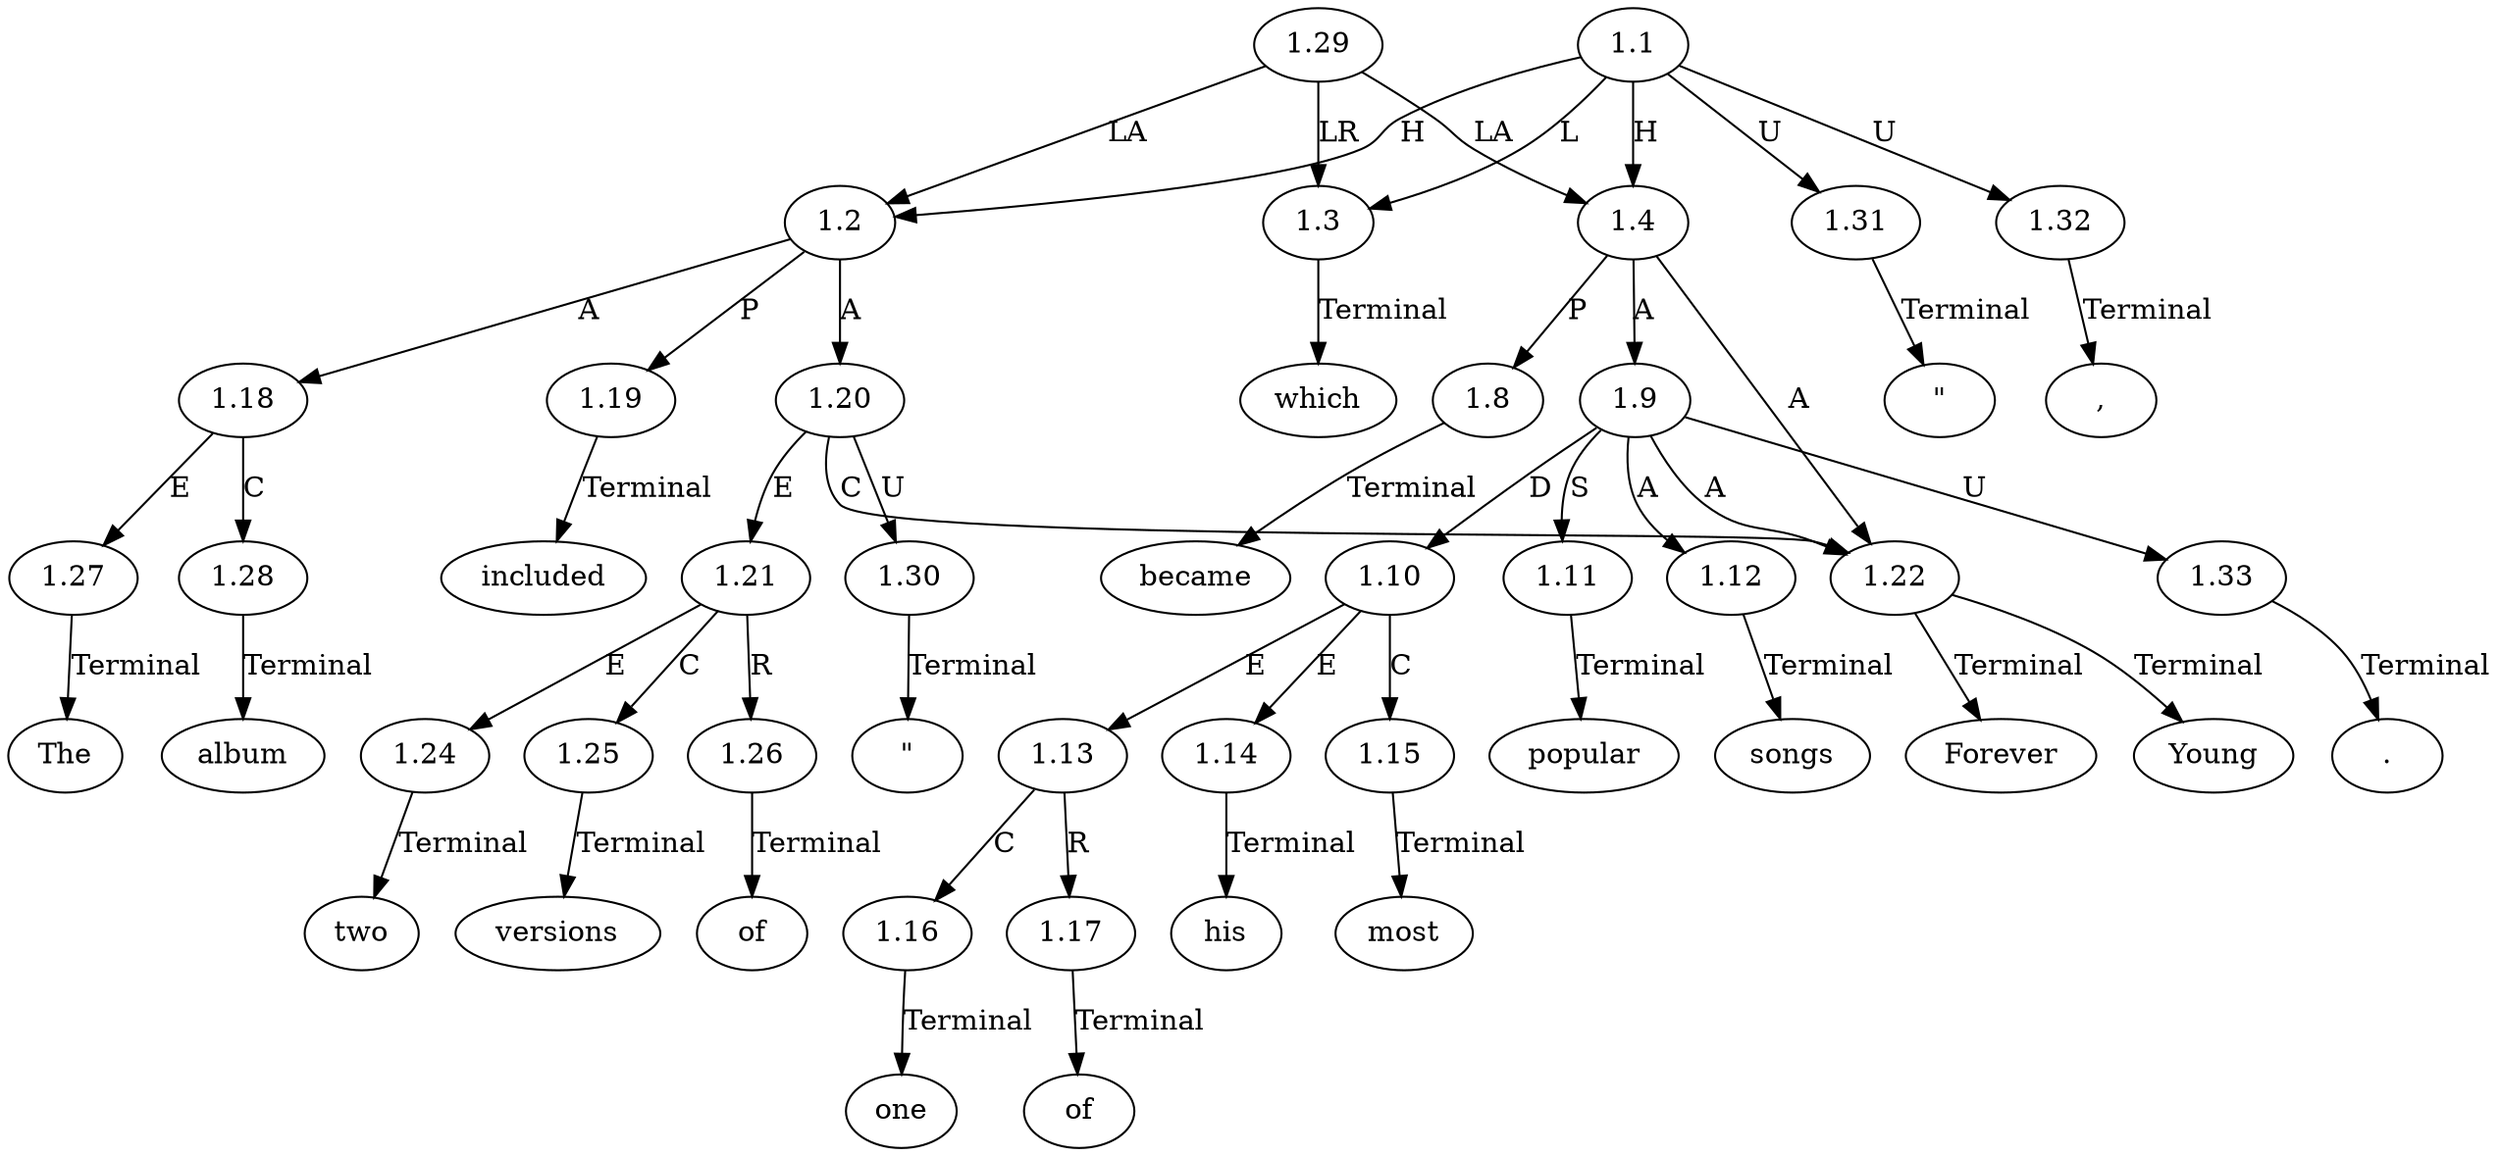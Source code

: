 // Graph
digraph {
	0.1 [label=The ordering=out]
	0.10 [label="\"" ordering=out]
	0.11 [label="," ordering=out]
	0.12 [label=which ordering=out]
	0.13 [label=became ordering=out]
	0.14 [label=one ordering=out]
	0.15 [label=of ordering=out]
	0.16 [label=his ordering=out]
	0.17 [label=most ordering=out]
	0.18 [label=popular ordering=out]
	0.19 [label=songs ordering=out]
	0.2 [label=album ordering=out]
	0.20 [label="." ordering=out]
	0.3 [label=included ordering=out]
	0.4 [label=two ordering=out]
	0.5 [label=versions ordering=out]
	0.6 [label=of ordering=out]
	0.7 [label="\"" ordering=out]
	0.8 [label=Forever ordering=out]
	0.9 [label=Young ordering=out]
	1.1 [label=1.1 ordering=out]
	1.2 [label=1.2 ordering=out]
	1.3 [label=1.3 ordering=out]
	1.4 [label=1.4 ordering=out]
	1.8 [label=1.8 ordering=out]
	1.9 [label=1.9 ordering=out]
	1.10 [label=1.10 ordering=out]
	1.11 [label=1.11 ordering=out]
	1.12 [label=1.12 ordering=out]
	1.13 [label=1.13 ordering=out]
	1.14 [label=1.14 ordering=out]
	1.15 [label=1.15 ordering=out]
	1.16 [label=1.16 ordering=out]
	1.17 [label=1.17 ordering=out]
	1.18 [label=1.18 ordering=out]
	1.19 [label=1.19 ordering=out]
	1.20 [label=1.20 ordering=out]
	1.21 [label=1.21 ordering=out]
	1.22 [label=1.22 ordering=out]
	1.24 [label=1.24 ordering=out]
	1.25 [label=1.25 ordering=out]
	1.26 [label=1.26 ordering=out]
	1.27 [label=1.27 ordering=out]
	1.28 [label=1.28 ordering=out]
	1.29 [label=1.29 ordering=out]
	1.30 [label=1.30 ordering=out]
	1.31 [label=1.31 ordering=out]
	1.32 [label=1.32 ordering=out]
	1.33 [label=1.33 ordering=out]
	1.1 -> 1.2 [label=H ordering=out]
	1.1 -> 1.3 [label=L ordering=out]
	1.1 -> 1.4 [label=H ordering=out]
	1.1 -> 1.31 [label=U ordering=out]
	1.1 -> 1.32 [label=U ordering=out]
	1.2 -> 1.18 [label=A ordering=out]
	1.2 -> 1.19 [label=P ordering=out]
	1.2 -> 1.20 [label=A ordering=out]
	1.3 -> 0.12 [label=Terminal ordering=out]
	1.4 -> 1.8 [label=P ordering=out]
	1.4 -> 1.9 [label=A ordering=out]
	1.4 -> 1.22 [label=A ordering=out]
	1.8 -> 0.13 [label=Terminal ordering=out]
	1.9 -> 1.10 [label=D ordering=out]
	1.9 -> 1.11 [label=S ordering=out]
	1.9 -> 1.12 [label=A ordering=out]
	1.9 -> 1.22 [label=A ordering=out]
	1.9 -> 1.33 [label=U ordering=out]
	1.10 -> 1.13 [label=E ordering=out]
	1.10 -> 1.14 [label=E ordering=out]
	1.10 -> 1.15 [label=C ordering=out]
	1.11 -> 0.18 [label=Terminal ordering=out]
	1.12 -> 0.19 [label=Terminal ordering=out]
	1.13 -> 1.16 [label=C ordering=out]
	1.13 -> 1.17 [label=R ordering=out]
	1.14 -> 0.16 [label=Terminal ordering=out]
	1.15 -> 0.17 [label=Terminal ordering=out]
	1.16 -> 0.14 [label=Terminal ordering=out]
	1.17 -> 0.15 [label=Terminal ordering=out]
	1.18 -> 1.27 [label=E ordering=out]
	1.18 -> 1.28 [label=C ordering=out]
	1.19 -> 0.3 [label=Terminal ordering=out]
	1.20 -> 1.21 [label=E ordering=out]
	1.20 -> 1.22 [label=C ordering=out]
	1.20 -> 1.30 [label=U ordering=out]
	1.21 -> 1.24 [label=E ordering=out]
	1.21 -> 1.25 [label=C ordering=out]
	1.21 -> 1.26 [label=R ordering=out]
	1.22 -> 0.8 [label=Terminal ordering=out]
	1.22 -> 0.9 [label=Terminal ordering=out]
	1.24 -> 0.4 [label=Terminal ordering=out]
	1.25 -> 0.5 [label=Terminal ordering=out]
	1.26 -> 0.6 [label=Terminal ordering=out]
	1.27 -> 0.1 [label=Terminal ordering=out]
	1.28 -> 0.2 [label=Terminal ordering=out]
	1.29 -> 1.2 [label=LA ordering=out]
	1.29 -> 1.3 [label=LR ordering=out]
	1.29 -> 1.4 [label=LA ordering=out]
	1.30 -> 0.7 [label=Terminal ordering=out]
	1.31 -> 0.10 [label=Terminal ordering=out]
	1.32 -> 0.11 [label=Terminal ordering=out]
	1.33 -> 0.20 [label=Terminal ordering=out]
}
